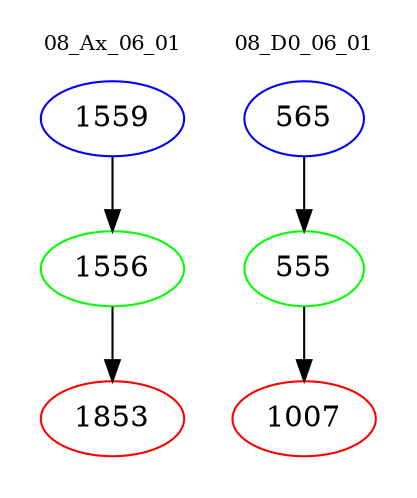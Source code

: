 digraph{
subgraph cluster_0 {
color = white
label = "08_Ax_06_01";
fontsize=10;
T0_1559 [label="1559", color="blue"]
T0_1559 -> T0_1556 [color="black"]
T0_1556 [label="1556", color="green"]
T0_1556 -> T0_1853 [color="black"]
T0_1853 [label="1853", color="red"]
}
subgraph cluster_1 {
color = white
label = "08_D0_06_01";
fontsize=10;
T1_565 [label="565", color="blue"]
T1_565 -> T1_555 [color="black"]
T1_555 [label="555", color="green"]
T1_555 -> T1_1007 [color="black"]
T1_1007 [label="1007", color="red"]
}
}
